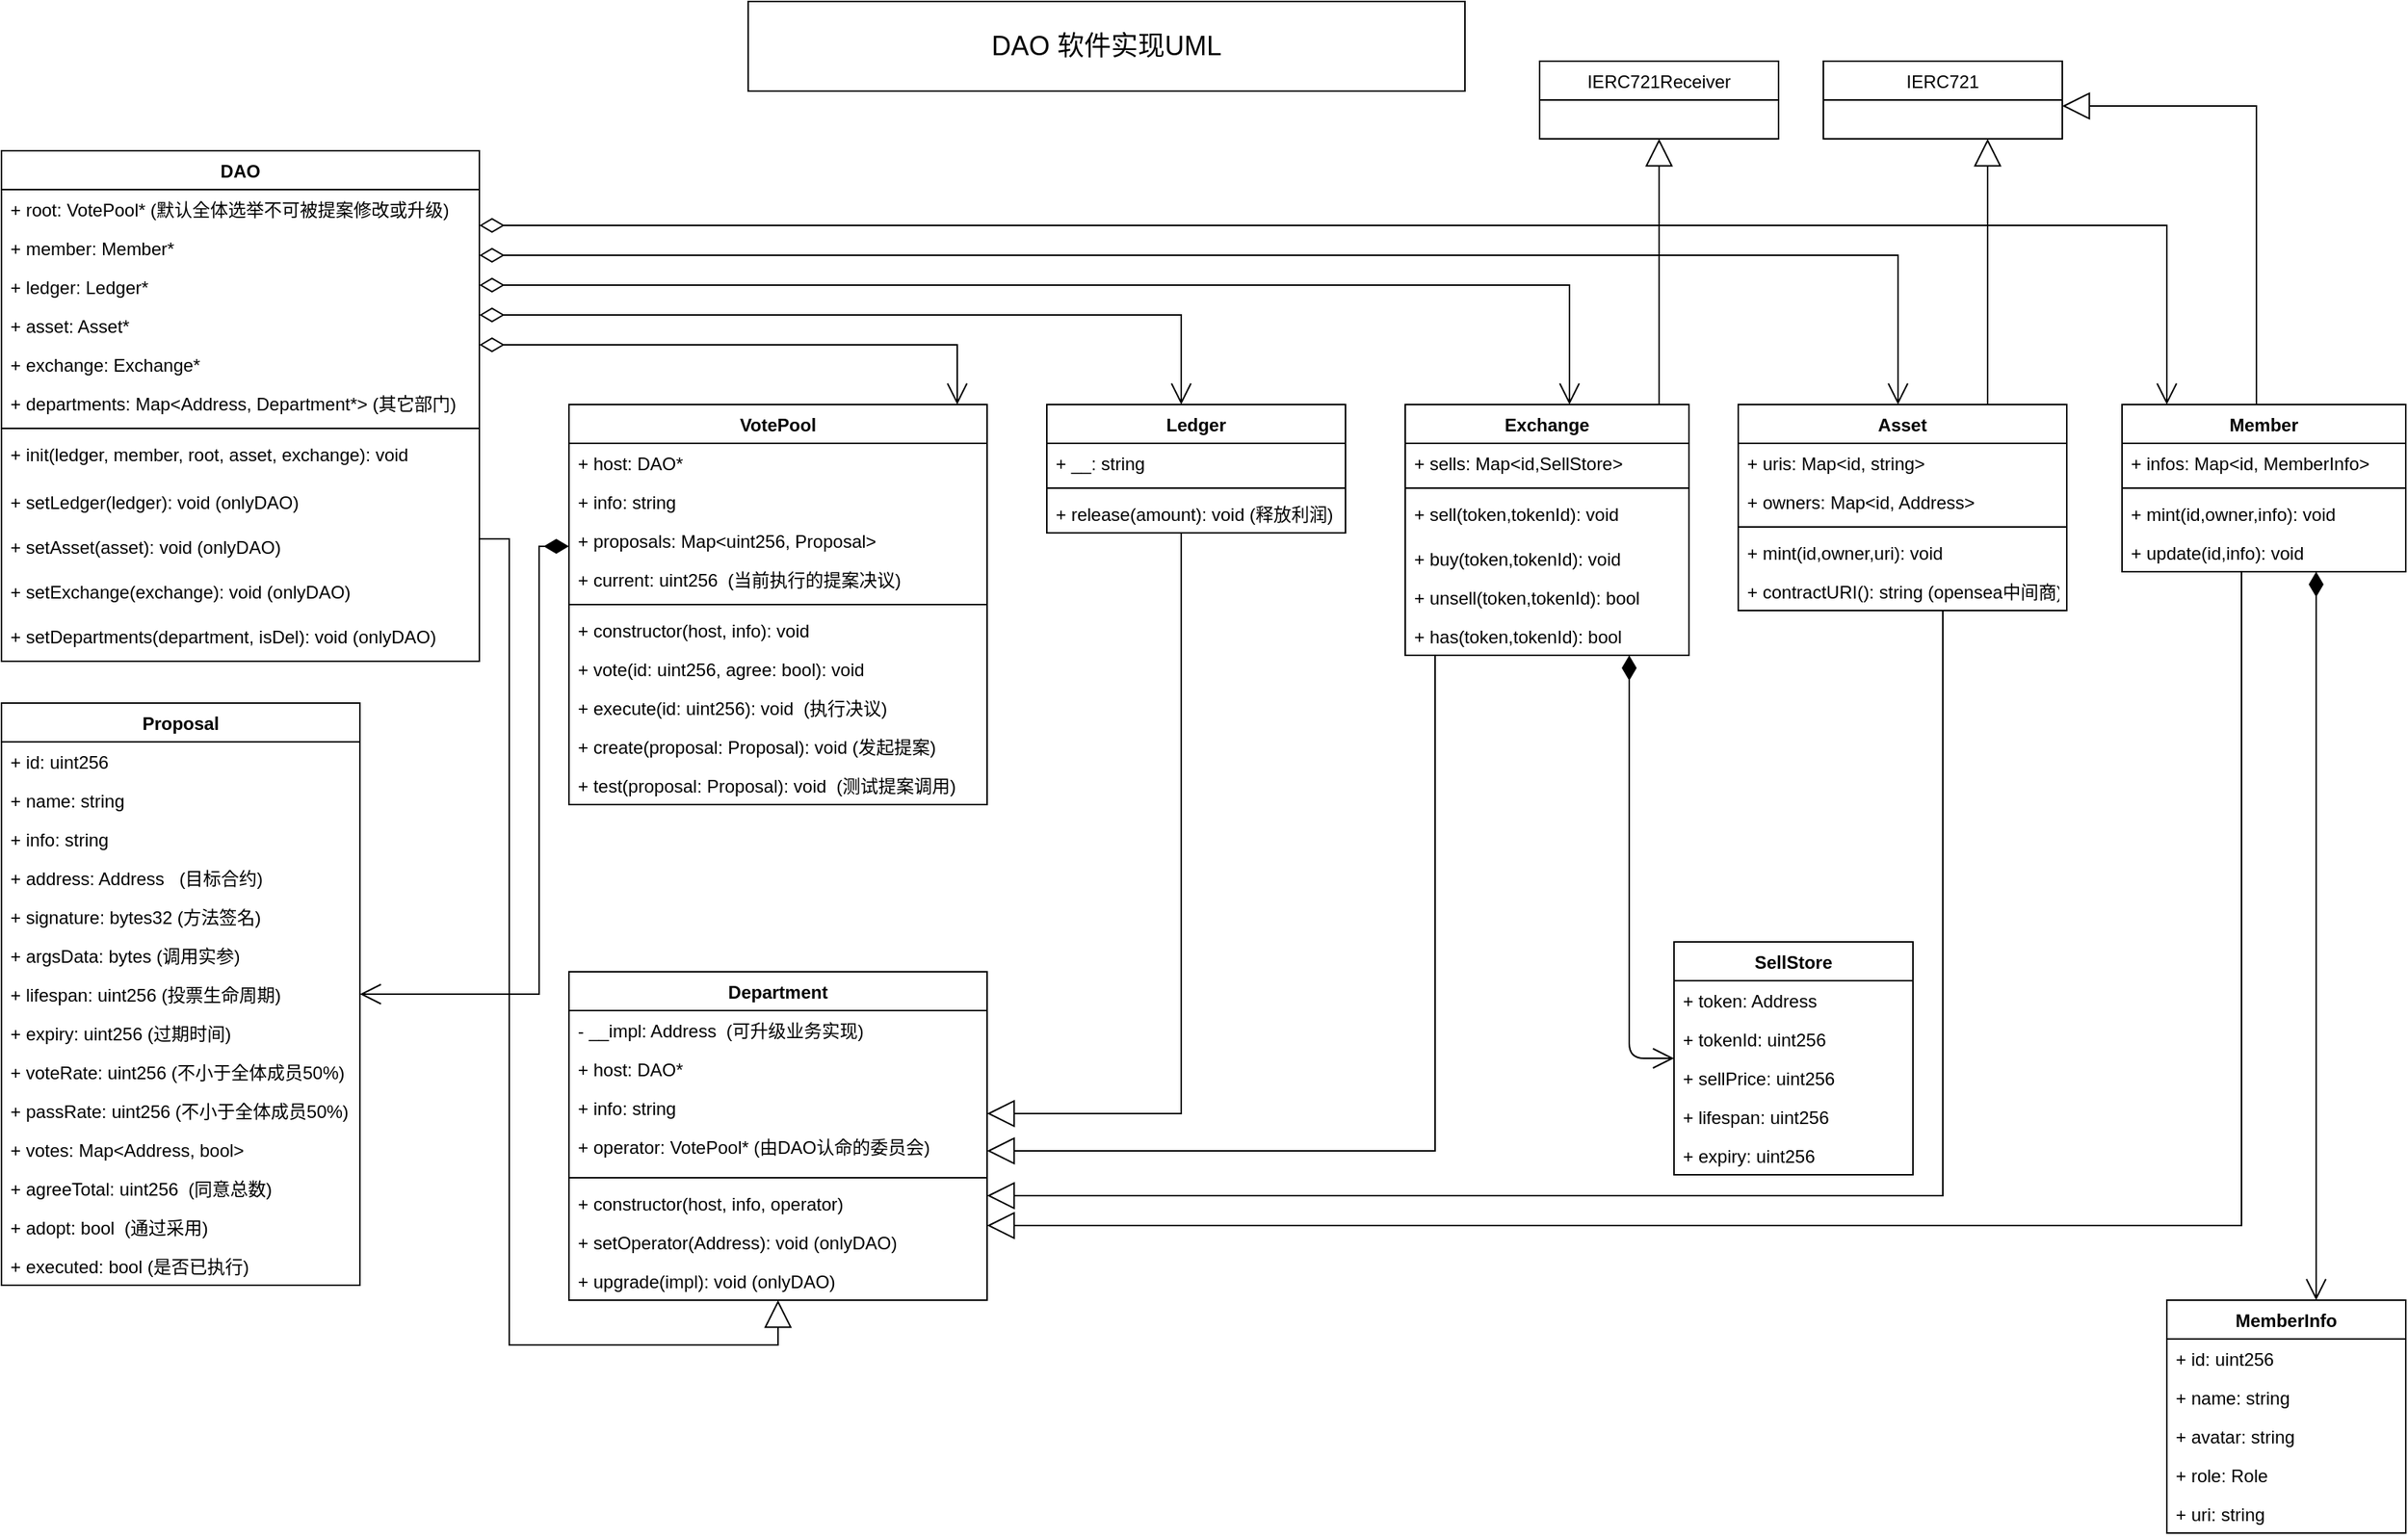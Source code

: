 <mxfile version="20.0.4" type="github" pages="2">
  <diagram id="xB_DXqh3xJorZ0jUKmql" name="Page-1">
    <mxGraphModel dx="1371" dy="801" grid="1" gridSize="10" guides="1" tooltips="1" connect="1" arrows="1" fold="1" page="1" pageScale="1" pageWidth="827" pageHeight="1169" math="0" shadow="0">
      <root>
        <mxCell id="0" />
        <mxCell id="1" parent="0" />
        <mxCell id="i6pQpKpUv2CvztfTBtSo-24" value="DAO" style="swimlane;fontStyle=1;align=center;verticalAlign=top;childLayout=stackLayout;horizontal=1;startSize=26;horizontalStack=0;resizeParent=1;resizeParentMax=0;resizeLast=0;collapsible=1;marginBottom=0;" vertex="1" parent="1">
          <mxGeometry x="10" y="120" width="320" height="342" as="geometry" />
        </mxCell>
        <mxCell id="i6pQpKpUv2CvztfTBtSo-95" value="+ root: VotePool* (默认全体选举不可被提案修改或升级)" style="text;strokeColor=none;fillColor=none;align=left;verticalAlign=top;spacingLeft=4;spacingRight=4;overflow=hidden;rotatable=0;points=[[0,0.5],[1,0.5]];portConstraint=eastwest;" vertex="1" parent="i6pQpKpUv2CvztfTBtSo-24">
          <mxGeometry y="26" width="320" height="26" as="geometry" />
        </mxCell>
        <mxCell id="i6pQpKpUv2CvztfTBtSo-94" value="+ member: Member*" style="text;strokeColor=none;fillColor=none;align=left;verticalAlign=top;spacingLeft=4;spacingRight=4;overflow=hidden;rotatable=0;points=[[0,0.5],[1,0.5]];portConstraint=eastwest;" vertex="1" parent="i6pQpKpUv2CvztfTBtSo-24">
          <mxGeometry y="52" width="320" height="26" as="geometry" />
        </mxCell>
        <mxCell id="i6pQpKpUv2CvztfTBtSo-73" value="+ ledger: Ledger*" style="text;strokeColor=none;fillColor=none;align=left;verticalAlign=top;spacingLeft=4;spacingRight=4;overflow=hidden;rotatable=0;points=[[0,0.5],[1,0.5]];portConstraint=eastwest;" vertex="1" parent="i6pQpKpUv2CvztfTBtSo-24">
          <mxGeometry y="78" width="320" height="26" as="geometry" />
        </mxCell>
        <mxCell id="i6pQpKpUv2CvztfTBtSo-42" value="+ asset: Asset*" style="text;strokeColor=none;fillColor=none;align=left;verticalAlign=top;spacingLeft=4;spacingRight=4;overflow=hidden;rotatable=0;points=[[0,0.5],[1,0.5]];portConstraint=eastwest;" vertex="1" parent="i6pQpKpUv2CvztfTBtSo-24">
          <mxGeometry y="104" width="320" height="26" as="geometry" />
        </mxCell>
        <mxCell id="i6pQpKpUv2CvztfTBtSo-93" value="+ exchange: Exchange*" style="text;strokeColor=none;fillColor=none;align=left;verticalAlign=top;spacingLeft=4;spacingRight=4;overflow=hidden;rotatable=0;points=[[0,0.5],[1,0.5]];portConstraint=eastwest;" vertex="1" parent="i6pQpKpUv2CvztfTBtSo-24">
          <mxGeometry y="130" width="320" height="26" as="geometry" />
        </mxCell>
        <mxCell id="9ka4PagioicQQLuH6mFu-43" value="+ departments: Map&lt;Address, Department*&gt; (其它部门)" style="text;strokeColor=none;fillColor=none;align=left;verticalAlign=top;spacingLeft=4;spacingRight=4;overflow=hidden;rotatable=0;points=[[0,0.5],[1,0.5]];portConstraint=eastwest;" vertex="1" parent="i6pQpKpUv2CvztfTBtSo-24">
          <mxGeometry y="156" width="320" height="26" as="geometry" />
        </mxCell>
        <mxCell id="i6pQpKpUv2CvztfTBtSo-26" value="" style="line;strokeWidth=1;fillColor=none;align=left;verticalAlign=middle;spacingTop=-1;spacingLeft=3;spacingRight=3;rotatable=0;labelPosition=right;points=[];portConstraint=eastwest;" vertex="1" parent="i6pQpKpUv2CvztfTBtSo-24">
          <mxGeometry y="182" width="320" height="8" as="geometry" />
        </mxCell>
        <mxCell id="i6pQpKpUv2CvztfTBtSo-104" value="+ init(ledger, member, root, asset, exchange): void" style="text;strokeColor=none;fillColor=none;align=left;verticalAlign=top;spacingLeft=4;spacingRight=4;overflow=hidden;rotatable=0;points=[[0,0.5],[1,0.5]];portConstraint=eastwest;" vertex="1" parent="i6pQpKpUv2CvztfTBtSo-24">
          <mxGeometry y="190" width="320" height="32" as="geometry" />
        </mxCell>
        <mxCell id="i6pQpKpUv2CvztfTBtSo-105" value="+ setLedger(ledger): void (onlyDAO)" style="text;strokeColor=none;fillColor=none;align=left;verticalAlign=top;spacingLeft=4;spacingRight=4;overflow=hidden;rotatable=0;points=[[0,0.5],[1,0.5]];portConstraint=eastwest;" vertex="1" parent="i6pQpKpUv2CvztfTBtSo-24">
          <mxGeometry y="222" width="320" height="30" as="geometry" />
        </mxCell>
        <mxCell id="i6pQpKpUv2CvztfTBtSo-109" value="+ setAsset(asset): void (onlyDAO)" style="text;strokeColor=none;fillColor=none;align=left;verticalAlign=top;spacingLeft=4;spacingRight=4;overflow=hidden;rotatable=0;points=[[0,0.5],[1,0.5]];portConstraint=eastwest;" vertex="1" parent="i6pQpKpUv2CvztfTBtSo-24">
          <mxGeometry y="252" width="320" height="30" as="geometry" />
        </mxCell>
        <mxCell id="i6pQpKpUv2CvztfTBtSo-110" value="+ setExchange(exchange): void (onlyDAO)" style="text;strokeColor=none;fillColor=none;align=left;verticalAlign=top;spacingLeft=4;spacingRight=4;overflow=hidden;rotatable=0;points=[[0,0.5],[1,0.5]];portConstraint=eastwest;" vertex="1" parent="i6pQpKpUv2CvztfTBtSo-24">
          <mxGeometry y="282" width="320" height="30" as="geometry" />
        </mxCell>
        <mxCell id="9ka4PagioicQQLuH6mFu-44" value="+ setDepartments(department, isDel): void (onlyDAO)" style="text;strokeColor=none;fillColor=none;align=left;verticalAlign=top;spacingLeft=4;spacingRight=4;overflow=hidden;rotatable=0;points=[[0,0.5],[1,0.5]];portConstraint=eastwest;" vertex="1" parent="i6pQpKpUv2CvztfTBtSo-24">
          <mxGeometry y="312" width="320" height="30" as="geometry" />
        </mxCell>
        <mxCell id="i6pQpKpUv2CvztfTBtSo-43" value="IERC721" style="swimlane;fontStyle=0;childLayout=stackLayout;horizontal=1;startSize=26;fillColor=none;horizontalStack=0;resizeParent=1;resizeParentMax=0;resizeLast=0;collapsible=1;marginBottom=0;" vertex="1" parent="1">
          <mxGeometry x="1230" y="60" width="160" height="52" as="geometry" />
        </mxCell>
        <mxCell id="i6pQpKpUv2CvztfTBtSo-47" value="Asset" style="swimlane;fontStyle=1;align=center;verticalAlign=top;childLayout=stackLayout;horizontal=1;startSize=26;horizontalStack=0;resizeParent=1;resizeParentMax=0;resizeLast=0;collapsible=1;marginBottom=0;" vertex="1" parent="1">
          <mxGeometry x="1173" y="290" width="220" height="138" as="geometry" />
        </mxCell>
        <mxCell id="i6pQpKpUv2CvztfTBtSo-108" value="+ uris: Map&lt;id, string&gt;" style="text;strokeColor=none;fillColor=none;align=left;verticalAlign=top;spacingLeft=4;spacingRight=4;overflow=hidden;rotatable=0;points=[[0,0.5],[1,0.5]];portConstraint=eastwest;" vertex="1" parent="i6pQpKpUv2CvztfTBtSo-47">
          <mxGeometry y="26" width="220" height="26" as="geometry" />
        </mxCell>
        <mxCell id="Dbm6ZNvUqjsA6w19RLxG-2" value="+ owners: Map&lt;id, Address&gt;" style="text;strokeColor=none;fillColor=none;align=left;verticalAlign=top;spacingLeft=4;spacingRight=4;overflow=hidden;rotatable=0;points=[[0,0.5],[1,0.5]];portConstraint=eastwest;" vertex="1" parent="i6pQpKpUv2CvztfTBtSo-47">
          <mxGeometry y="52" width="220" height="26" as="geometry" />
        </mxCell>
        <mxCell id="i6pQpKpUv2CvztfTBtSo-49" value="" style="line;strokeWidth=1;fillColor=none;align=left;verticalAlign=middle;spacingTop=-1;spacingLeft=3;spacingRight=3;rotatable=0;labelPosition=right;points=[];portConstraint=eastwest;" vertex="1" parent="i6pQpKpUv2CvztfTBtSo-47">
          <mxGeometry y="78" width="220" height="8" as="geometry" />
        </mxCell>
        <mxCell id="i6pQpKpUv2CvztfTBtSo-50" value="+ mint(id,owner,uri): void" style="text;strokeColor=none;fillColor=none;align=left;verticalAlign=top;spacingLeft=4;spacingRight=4;overflow=hidden;rotatable=0;points=[[0,0.5],[1,0.5]];portConstraint=eastwest;" vertex="1" parent="i6pQpKpUv2CvztfTBtSo-47">
          <mxGeometry y="86" width="220" height="26" as="geometry" />
        </mxCell>
        <mxCell id="Dbm6ZNvUqjsA6w19RLxG-1" value="+ contractURI(): string (opensea中间商)" style="text;strokeColor=none;fillColor=none;align=left;verticalAlign=top;spacingLeft=4;spacingRight=4;overflow=hidden;rotatable=0;points=[[0,0.5],[1,0.5]];portConstraint=eastwest;" vertex="1" parent="i6pQpKpUv2CvztfTBtSo-47">
          <mxGeometry y="112" width="220" height="26" as="geometry" />
        </mxCell>
        <mxCell id="i6pQpKpUv2CvztfTBtSo-65" value="" style="endArrow=block;endSize=16;endFill=0;html=1;rounded=0;edgeStyle=orthogonalEdgeStyle;elbow=vertical;" edge="1" parent="1" source="i6pQpKpUv2CvztfTBtSo-47" target="i6pQpKpUv2CvztfTBtSo-43">
          <mxGeometry width="160" relative="1" as="geometry">
            <mxPoint x="1010" y="290" as="sourcePoint" />
            <mxPoint x="1010" y="200" as="targetPoint" />
            <Array as="points">
              <mxPoint x="1340" y="200" />
              <mxPoint x="1340" y="200" />
            </Array>
          </mxGeometry>
        </mxCell>
        <mxCell id="i6pQpKpUv2CvztfTBtSo-66" value="Member" style="swimlane;fontStyle=1;align=center;verticalAlign=top;childLayout=stackLayout;horizontal=1;startSize=26;horizontalStack=0;resizeParent=1;resizeParentMax=0;resizeLast=0;collapsible=1;marginBottom=0;" vertex="1" parent="1">
          <mxGeometry x="1430" y="290" width="190" height="112" as="geometry" />
        </mxCell>
        <mxCell id="i6pQpKpUv2CvztfTBtSo-70" value="" style="endArrow=block;endSize=16;endFill=0;html=1;rounded=0;edgeStyle=orthogonalEdgeStyle;" edge="1" parent="i6pQpKpUv2CvztfTBtSo-66" target="i6pQpKpUv2CvztfTBtSo-43">
          <mxGeometry width="160" relative="1" as="geometry">
            <mxPoint x="100" as="sourcePoint" />
            <mxPoint x="160" y="-200" as="targetPoint" />
            <Array as="points">
              <mxPoint x="90" />
              <mxPoint x="90" y="-200" />
            </Array>
          </mxGeometry>
        </mxCell>
        <mxCell id="i6pQpKpUv2CvztfTBtSo-67" value="+ infos: Map&lt;id, MemberInfo&gt;" style="text;strokeColor=none;fillColor=none;align=left;verticalAlign=top;spacingLeft=4;spacingRight=4;overflow=hidden;rotatable=0;points=[[0,0.5],[1,0.5]];portConstraint=eastwest;" vertex="1" parent="i6pQpKpUv2CvztfTBtSo-66">
          <mxGeometry y="26" width="190" height="26" as="geometry" />
        </mxCell>
        <mxCell id="i6pQpKpUv2CvztfTBtSo-68" value="" style="line;strokeWidth=1;fillColor=none;align=left;verticalAlign=middle;spacingTop=-1;spacingLeft=3;spacingRight=3;rotatable=0;labelPosition=right;points=[];portConstraint=eastwest;" vertex="1" parent="i6pQpKpUv2CvztfTBtSo-66">
          <mxGeometry y="52" width="190" height="8" as="geometry" />
        </mxCell>
        <mxCell id="L-kkMwtotyOejgk_IRhS-22" value="+ mint(id,owner,info): void" style="text;strokeColor=none;fillColor=none;align=left;verticalAlign=top;spacingLeft=4;spacingRight=4;overflow=hidden;rotatable=0;points=[[0,0.5],[1,0.5]];portConstraint=eastwest;" vertex="1" parent="i6pQpKpUv2CvztfTBtSo-66">
          <mxGeometry y="60" width="190" height="26" as="geometry" />
        </mxCell>
        <mxCell id="L-kkMwtotyOejgk_IRhS-37" value="+ update(id,info): void" style="text;strokeColor=none;fillColor=none;align=left;verticalAlign=top;spacingLeft=4;spacingRight=4;overflow=hidden;rotatable=0;points=[[0,0.5],[1,0.5]];portConstraint=eastwest;" vertex="1" parent="i6pQpKpUv2CvztfTBtSo-66">
          <mxGeometry y="86" width="190" height="26" as="geometry" />
        </mxCell>
        <mxCell id="i6pQpKpUv2CvztfTBtSo-72" value="" style="endArrow=open;html=1;endSize=12;startArrow=diamondThin;startSize=14;startFill=0;edgeStyle=elbowEdgeStyle;align=left;verticalAlign=bottom;rounded=0;" edge="1" parent="1" source="i6pQpKpUv2CvztfTBtSo-24" target="i6pQpKpUv2CvztfTBtSo-47">
          <mxGeometry x="-1" y="3" relative="1" as="geometry">
            <mxPoint x="320" y="250" as="sourcePoint" />
            <mxPoint x="480" y="250" as="targetPoint" />
            <Array as="points">
              <mxPoint x="1280" y="190" />
              <mxPoint x="1180" y="190" />
              <mxPoint x="1180" y="215" />
              <mxPoint x="810" y="450" />
              <mxPoint x="650" y="200" />
              <mxPoint x="630" y="360" />
              <mxPoint x="510" y="230" />
              <mxPoint x="640" y="390" />
              <mxPoint x="610" y="440" />
            </Array>
          </mxGeometry>
        </mxCell>
        <mxCell id="i6pQpKpUv2CvztfTBtSo-74" value="" style="endArrow=open;html=1;endSize=12;startArrow=diamondThin;startSize=14;startFill=0;edgeStyle=orthogonalEdgeStyle;align=left;verticalAlign=bottom;rounded=0;fontColor=default;labelBackgroundColor=default;" edge="1" parent="1" source="i6pQpKpUv2CvztfTBtSo-24" target="i6pQpKpUv2CvztfTBtSo-66">
          <mxGeometry x="-1" y="3" relative="1" as="geometry">
            <mxPoint x="270" y="320" as="sourcePoint" />
            <mxPoint x="430" y="320" as="targetPoint" />
            <Array as="points">
              <mxPoint x="1460" y="170" />
            </Array>
          </mxGeometry>
        </mxCell>
        <mxCell id="i6pQpKpUv2CvztfTBtSo-75" value="Ledger" style="swimlane;fontStyle=1;align=center;verticalAlign=top;childLayout=stackLayout;horizontal=1;startSize=26;horizontalStack=0;resizeParent=1;resizeParentMax=0;resizeLast=0;collapsible=1;marginBottom=0;" vertex="1" parent="1">
          <mxGeometry x="710" y="290" width="200" height="86" as="geometry" />
        </mxCell>
        <mxCell id="i6pQpKpUv2CvztfTBtSo-76" value="+ __: string" style="text;strokeColor=none;fillColor=none;align=left;verticalAlign=top;spacingLeft=4;spacingRight=4;overflow=hidden;rotatable=0;points=[[0,0.5],[1,0.5]];portConstraint=eastwest;" vertex="1" parent="i6pQpKpUv2CvztfTBtSo-75">
          <mxGeometry y="26" width="200" height="26" as="geometry" />
        </mxCell>
        <mxCell id="i6pQpKpUv2CvztfTBtSo-77" value="" style="line;strokeWidth=1;fillColor=none;align=left;verticalAlign=middle;spacingTop=-1;spacingLeft=3;spacingRight=3;rotatable=0;labelPosition=right;points=[];portConstraint=eastwest;" vertex="1" parent="i6pQpKpUv2CvztfTBtSo-75">
          <mxGeometry y="52" width="200" height="8" as="geometry" />
        </mxCell>
        <mxCell id="i6pQpKpUv2CvztfTBtSo-78" value="+ release(amount): void (释放利润)" style="text;strokeColor=none;fillColor=none;align=left;verticalAlign=top;spacingLeft=4;spacingRight=4;overflow=hidden;rotatable=0;points=[[0,0.5],[1,0.5]];portConstraint=eastwest;" vertex="1" parent="i6pQpKpUv2CvztfTBtSo-75">
          <mxGeometry y="60" width="200" height="26" as="geometry" />
        </mxCell>
        <mxCell id="i6pQpKpUv2CvztfTBtSo-79" value="" style="endArrow=open;html=1;endSize=12;startArrow=diamondThin;startSize=14;startFill=0;edgeStyle=elbowEdgeStyle;align=left;verticalAlign=bottom;rounded=0;" edge="1" parent="1" source="i6pQpKpUv2CvztfTBtSo-24" target="i6pQpKpUv2CvztfTBtSo-75">
          <mxGeometry x="-1" y="3" relative="1" as="geometry">
            <mxPoint x="50" y="340" as="sourcePoint" />
            <mxPoint x="210" y="340" as="targetPoint" />
            <Array as="points">
              <mxPoint x="800" y="230" />
              <mxPoint x="620" y="280" />
            </Array>
          </mxGeometry>
        </mxCell>
        <mxCell id="i6pQpKpUv2CvztfTBtSo-88" value="VotePool" style="swimlane;fontStyle=1;align=center;verticalAlign=top;childLayout=stackLayout;horizontal=1;startSize=26;horizontalStack=0;resizeParent=1;resizeParentMax=0;resizeLast=0;collapsible=1;marginBottom=0;" vertex="1" parent="1">
          <mxGeometry x="390" y="290" width="280" height="268" as="geometry" />
        </mxCell>
        <mxCell id="9ka4PagioicQQLuH6mFu-19" value="+ host: DAO*" style="text;strokeColor=none;fillColor=none;align=left;verticalAlign=top;spacingLeft=4;spacingRight=4;overflow=hidden;rotatable=0;points=[[0,0.5],[1,0.5]];portConstraint=eastwest;" vertex="1" parent="i6pQpKpUv2CvztfTBtSo-88">
          <mxGeometry y="26" width="280" height="26" as="geometry" />
        </mxCell>
        <mxCell id="L-kkMwtotyOejgk_IRhS-5" value="+ info: string" style="text;strokeColor=none;fillColor=none;align=left;verticalAlign=top;spacingLeft=4;spacingRight=4;overflow=hidden;rotatable=0;points=[[0,0.5],[1,0.5]];portConstraint=eastwest;" vertex="1" parent="i6pQpKpUv2CvztfTBtSo-88">
          <mxGeometry y="52" width="280" height="26" as="geometry" />
        </mxCell>
        <mxCell id="L-kkMwtotyOejgk_IRhS-3" value="+ proposals: Map&lt;uint256, Proposal&gt;" style="text;strokeColor=none;fillColor=none;align=left;verticalAlign=top;spacingLeft=4;spacingRight=4;overflow=hidden;rotatable=0;points=[[0,0.5],[1,0.5]];portConstraint=eastwest;" vertex="1" parent="i6pQpKpUv2CvztfTBtSo-88">
          <mxGeometry y="78" width="280" height="26" as="geometry" />
        </mxCell>
        <mxCell id="9ka4PagioicQQLuH6mFu-65" value="+ current: uint256  (当前执行的提案决议)" style="text;strokeColor=none;fillColor=none;align=left;verticalAlign=top;spacingLeft=4;spacingRight=4;overflow=hidden;rotatable=0;points=[[0,0.5],[1,0.5]];portConstraint=eastwest;" vertex="1" parent="i6pQpKpUv2CvztfTBtSo-88">
          <mxGeometry y="104" width="280" height="26" as="geometry" />
        </mxCell>
        <mxCell id="i6pQpKpUv2CvztfTBtSo-90" value="" style="line;strokeWidth=1;fillColor=none;align=left;verticalAlign=middle;spacingTop=-1;spacingLeft=3;spacingRight=3;rotatable=0;labelPosition=right;points=[];portConstraint=eastwest;" vertex="1" parent="i6pQpKpUv2CvztfTBtSo-88">
          <mxGeometry y="130" width="280" height="8" as="geometry" />
        </mxCell>
        <mxCell id="i6pQpKpUv2CvztfTBtSo-91" value="+ constructor(host, info): void" style="text;strokeColor=none;fillColor=none;align=left;verticalAlign=top;spacingLeft=4;spacingRight=4;overflow=hidden;rotatable=0;points=[[0,0.5],[1,0.5]];portConstraint=eastwest;" vertex="1" parent="i6pQpKpUv2CvztfTBtSo-88">
          <mxGeometry y="138" width="280" height="26" as="geometry" />
        </mxCell>
        <mxCell id="L-kkMwtotyOejgk_IRhS-6" value="+ vote(id: uint256, agree: bool): void" style="text;strokeColor=none;fillColor=none;align=left;verticalAlign=top;spacingLeft=4;spacingRight=4;overflow=hidden;rotatable=0;points=[[0,0.5],[1,0.5]];portConstraint=eastwest;" vertex="1" parent="i6pQpKpUv2CvztfTBtSo-88">
          <mxGeometry y="164" width="280" height="26" as="geometry" />
        </mxCell>
        <mxCell id="9ka4PagioicQQLuH6mFu-1" value="+ execute(id: uint256): void  (执行决议)" style="text;strokeColor=none;fillColor=none;align=left;verticalAlign=top;spacingLeft=4;spacingRight=4;overflow=hidden;rotatable=0;points=[[0,0.5],[1,0.5]];portConstraint=eastwest;" vertex="1" parent="i6pQpKpUv2CvztfTBtSo-88">
          <mxGeometry y="190" width="280" height="26" as="geometry" />
        </mxCell>
        <mxCell id="9ka4PagioicQQLuH6mFu-2" value="+ create(proposal: Proposal): void (发起提案)" style="text;strokeColor=none;fillColor=none;align=left;verticalAlign=top;spacingLeft=4;spacingRight=4;overflow=hidden;rotatable=0;points=[[0,0.5],[1,0.5]];portConstraint=eastwest;" vertex="1" parent="i6pQpKpUv2CvztfTBtSo-88">
          <mxGeometry y="216" width="280" height="26" as="geometry" />
        </mxCell>
        <mxCell id="9ka4PagioicQQLuH6mFu-4" value="+ test(proposal: Proposal): void  (测试提案调用)" style="text;strokeColor=none;fillColor=none;align=left;verticalAlign=top;spacingLeft=4;spacingRight=4;overflow=hidden;rotatable=0;points=[[0,0.5],[1,0.5]];portConstraint=eastwest;" vertex="1" parent="i6pQpKpUv2CvztfTBtSo-88">
          <mxGeometry y="242" width="280" height="26" as="geometry" />
        </mxCell>
        <mxCell id="i6pQpKpUv2CvztfTBtSo-92" value="" style="endArrow=open;html=1;endSize=12;startArrow=diamondThin;startSize=14;startFill=0;edgeStyle=orthogonalEdgeStyle;align=left;verticalAlign=bottom;rounded=0;" edge="1" parent="1" source="i6pQpKpUv2CvztfTBtSo-24" target="i6pQpKpUv2CvztfTBtSo-88">
          <mxGeometry x="-1" y="3" relative="1" as="geometry">
            <mxPoint x="440" y="330" as="sourcePoint" />
            <mxPoint x="600" y="330" as="targetPoint" />
            <Array as="points">
              <mxPoint x="650" y="250" />
            </Array>
          </mxGeometry>
        </mxCell>
        <mxCell id="i6pQpKpUv2CvztfTBtSo-96" value="" style="endArrow=open;html=1;endSize=12;startArrow=diamondThin;startSize=14;startFill=0;edgeStyle=orthogonalEdgeStyle;align=left;verticalAlign=bottom;rounded=0;" edge="1" parent="1" source="i6pQpKpUv2CvztfTBtSo-24" target="i6pQpKpUv2CvztfTBtSo-80">
          <mxGeometry x="-1" y="3" relative="1" as="geometry">
            <mxPoint x="300" y="350" as="sourcePoint" />
            <mxPoint x="460" y="340" as="targetPoint" />
            <Array as="points">
              <mxPoint x="1060" y="210" />
            </Array>
          </mxGeometry>
        </mxCell>
        <mxCell id="i6pQpKpUv2CvztfTBtSo-80" value="Exchange" style="swimlane;fontStyle=1;align=center;verticalAlign=top;childLayout=stackLayout;horizontal=1;startSize=26;horizontalStack=0;resizeParent=1;resizeParentMax=0;resizeLast=0;collapsible=1;marginBottom=0;" vertex="1" parent="1">
          <mxGeometry x="950" y="290" width="190" height="168" as="geometry" />
        </mxCell>
        <mxCell id="i6pQpKpUv2CvztfTBtSo-100" value="+ sells: Map&lt;id,SellStore&gt;" style="text;strokeColor=none;fillColor=none;align=left;verticalAlign=top;spacingLeft=4;spacingRight=4;overflow=hidden;rotatable=0;points=[[0,0.5],[1,0.5]];portConstraint=eastwest;" vertex="1" parent="i6pQpKpUv2CvztfTBtSo-80">
          <mxGeometry y="26" width="190" height="26" as="geometry" />
        </mxCell>
        <mxCell id="i6pQpKpUv2CvztfTBtSo-82" value="" style="line;strokeWidth=1;fillColor=none;align=left;verticalAlign=middle;spacingTop=-1;spacingLeft=3;spacingRight=3;rotatable=0;labelPosition=right;points=[];portConstraint=eastwest;" vertex="1" parent="i6pQpKpUv2CvztfTBtSo-80">
          <mxGeometry y="52" width="190" height="8" as="geometry" />
        </mxCell>
        <mxCell id="i6pQpKpUv2CvztfTBtSo-83" value="+ sell(token,tokenId): void" style="text;strokeColor=none;fillColor=none;align=left;verticalAlign=top;spacingLeft=4;spacingRight=4;overflow=hidden;rotatable=0;points=[[0,0.5],[1,0.5]];portConstraint=eastwest;" vertex="1" parent="i6pQpKpUv2CvztfTBtSo-80">
          <mxGeometry y="60" width="190" height="30" as="geometry" />
        </mxCell>
        <mxCell id="Dbm6ZNvUqjsA6w19RLxG-18" value="+ buy(token,tokenId): void" style="text;strokeColor=none;fillColor=none;align=left;verticalAlign=top;spacingLeft=4;spacingRight=4;overflow=hidden;rotatable=0;points=[[0,0.5],[1,0.5]];portConstraint=eastwest;" vertex="1" parent="i6pQpKpUv2CvztfTBtSo-80">
          <mxGeometry y="90" width="190" height="26" as="geometry" />
        </mxCell>
        <mxCell id="Dbm6ZNvUqjsA6w19RLxG-20" value="+ unsell(token,tokenId): bool" style="text;strokeColor=none;fillColor=none;align=left;verticalAlign=top;spacingLeft=4;spacingRight=4;overflow=hidden;rotatable=0;points=[[0,0.5],[1,0.5]];portConstraint=eastwest;" vertex="1" parent="i6pQpKpUv2CvztfTBtSo-80">
          <mxGeometry y="116" width="190" height="26" as="geometry" />
        </mxCell>
        <mxCell id="Dbm6ZNvUqjsA6w19RLxG-19" value="+ has(token,tokenId): bool" style="text;strokeColor=none;fillColor=none;align=left;verticalAlign=top;spacingLeft=4;spacingRight=4;overflow=hidden;rotatable=0;points=[[0,0.5],[1,0.5]];portConstraint=eastwest;" vertex="1" parent="i6pQpKpUv2CvztfTBtSo-80">
          <mxGeometry y="142" width="190" height="26" as="geometry" />
        </mxCell>
        <mxCell id="9ka4PagioicQQLuH6mFu-7" value="Proposal" style="swimlane;fontStyle=1;align=center;verticalAlign=top;childLayout=stackLayout;horizontal=1;startSize=26;horizontalStack=0;resizeParent=1;resizeParentMax=0;resizeLast=0;collapsible=1;marginBottom=0;" vertex="1" parent="1">
          <mxGeometry x="10" y="490" width="240" height="390" as="geometry" />
        </mxCell>
        <mxCell id="9ka4PagioicQQLuH6mFu-21" value="+ id: uint256" style="text;strokeColor=none;fillColor=none;align=left;verticalAlign=top;spacingLeft=4;spacingRight=4;overflow=hidden;rotatable=0;points=[[0,0.5],[1,0.5]];portConstraint=eastwest;" vertex="1" parent="9ka4PagioicQQLuH6mFu-7">
          <mxGeometry y="26" width="240" height="26" as="geometry" />
        </mxCell>
        <mxCell id="9ka4PagioicQQLuH6mFu-8" value="+ name: string" style="text;strokeColor=none;fillColor=none;align=left;verticalAlign=top;spacingLeft=4;spacingRight=4;overflow=hidden;rotatable=0;points=[[0,0.5],[1,0.5]];portConstraint=eastwest;" vertex="1" parent="9ka4PagioicQQLuH6mFu-7">
          <mxGeometry y="52" width="240" height="26" as="geometry" />
        </mxCell>
        <mxCell id="9ka4PagioicQQLuH6mFu-11" value="+ info: string" style="text;strokeColor=none;fillColor=none;align=left;verticalAlign=top;spacingLeft=4;spacingRight=4;overflow=hidden;rotatable=0;points=[[0,0.5],[1,0.5]];portConstraint=eastwest;" vertex="1" parent="9ka4PagioicQQLuH6mFu-7">
          <mxGeometry y="78" width="240" height="26" as="geometry" />
        </mxCell>
        <mxCell id="9ka4PagioicQQLuH6mFu-12" value="+ address: Address   (目标合约)" style="text;strokeColor=none;fillColor=none;align=left;verticalAlign=top;spacingLeft=4;spacingRight=4;overflow=hidden;rotatable=0;points=[[0,0.5],[1,0.5]];portConstraint=eastwest;" vertex="1" parent="9ka4PagioicQQLuH6mFu-7">
          <mxGeometry y="104" width="240" height="26" as="geometry" />
        </mxCell>
        <mxCell id="9ka4PagioicQQLuH6mFu-13" value="+ signature: bytes32 (方法签名)" style="text;strokeColor=none;fillColor=none;align=left;verticalAlign=top;spacingLeft=4;spacingRight=4;overflow=hidden;rotatable=0;points=[[0,0.5],[1,0.5]];portConstraint=eastwest;" vertex="1" parent="9ka4PagioicQQLuH6mFu-7">
          <mxGeometry y="130" width="240" height="26" as="geometry" />
        </mxCell>
        <mxCell id="9ka4PagioicQQLuH6mFu-14" value="+ argsData: bytes (调用实参)" style="text;strokeColor=none;fillColor=none;align=left;verticalAlign=top;spacingLeft=4;spacingRight=4;overflow=hidden;rotatable=0;points=[[0,0.5],[1,0.5]];portConstraint=eastwest;" vertex="1" parent="9ka4PagioicQQLuH6mFu-7">
          <mxGeometry y="156" width="240" height="26" as="geometry" />
        </mxCell>
        <mxCell id="9ka4PagioicQQLuH6mFu-22" value="+ lifespan: uint256 (投票生命周期)" style="text;strokeColor=none;fillColor=none;align=left;verticalAlign=top;spacingLeft=4;spacingRight=4;overflow=hidden;rotatable=0;points=[[0,0.5],[1,0.5]];portConstraint=eastwest;" vertex="1" parent="9ka4PagioicQQLuH6mFu-7">
          <mxGeometry y="182" width="240" height="26" as="geometry" />
        </mxCell>
        <mxCell id="9ka4PagioicQQLuH6mFu-23" value="+ expiry: uint256 (过期时间)" style="text;strokeColor=none;fillColor=none;align=left;verticalAlign=top;spacingLeft=4;spacingRight=4;overflow=hidden;rotatable=0;points=[[0,0.5],[1,0.5]];portConstraint=eastwest;" vertex="1" parent="9ka4PagioicQQLuH6mFu-7">
          <mxGeometry y="208" width="240" height="26" as="geometry" />
        </mxCell>
        <mxCell id="9ka4PagioicQQLuH6mFu-61" value="+ voteRate: uint256 (不小于全体成员50%)" style="text;strokeColor=none;fillColor=none;align=left;verticalAlign=top;spacingLeft=4;spacingRight=4;overflow=hidden;rotatable=0;points=[[0,0.5],[1,0.5]];portConstraint=eastwest;" vertex="1" parent="9ka4PagioicQQLuH6mFu-7">
          <mxGeometry y="234" width="240" height="26" as="geometry" />
        </mxCell>
        <mxCell id="9ka4PagioicQQLuH6mFu-62" value="+ passRate: uint256 (不小于全体成员50%)" style="text;strokeColor=none;fillColor=none;align=left;verticalAlign=top;spacingLeft=4;spacingRight=4;overflow=hidden;rotatable=0;points=[[0,0.5],[1,0.5]];portConstraint=eastwest;" vertex="1" parent="9ka4PagioicQQLuH6mFu-7">
          <mxGeometry y="260" width="240" height="26" as="geometry" />
        </mxCell>
        <mxCell id="9ka4PagioicQQLuH6mFu-58" value="+ votes: Map&lt;Address, bool&gt;" style="text;strokeColor=none;fillColor=none;align=left;verticalAlign=top;spacingLeft=4;spacingRight=4;overflow=hidden;rotatable=0;points=[[0,0.5],[1,0.5]];portConstraint=eastwest;" vertex="1" parent="9ka4PagioicQQLuH6mFu-7">
          <mxGeometry y="286" width="240" height="26" as="geometry" />
        </mxCell>
        <mxCell id="9ka4PagioicQQLuH6mFu-59" value="+ agreeTotal: uint256  (同意总数)" style="text;strokeColor=none;fillColor=none;align=left;verticalAlign=top;spacingLeft=4;spacingRight=4;overflow=hidden;rotatable=0;points=[[0,0.5],[1,0.5]];portConstraint=eastwest;" vertex="1" parent="9ka4PagioicQQLuH6mFu-7">
          <mxGeometry y="312" width="240" height="26" as="geometry" />
        </mxCell>
        <mxCell id="L-kkMwtotyOejgk_IRhS-8" value="+ adopt: bool  (通过采用)" style="text;strokeColor=none;fillColor=none;align=left;verticalAlign=top;spacingLeft=4;spacingRight=4;overflow=hidden;rotatable=0;points=[[0,0.5],[1,0.5]];portConstraint=eastwest;" vertex="1" parent="9ka4PagioicQQLuH6mFu-7">
          <mxGeometry y="338" width="240" height="26" as="geometry" />
        </mxCell>
        <mxCell id="L-kkMwtotyOejgk_IRhS-2" value="+ executed: bool (是否已执行)" style="text;strokeColor=none;fillColor=none;align=left;verticalAlign=top;spacingLeft=4;spacingRight=4;overflow=hidden;rotatable=0;points=[[0,0.5],[1,0.5]];portConstraint=eastwest;" vertex="1" parent="9ka4PagioicQQLuH6mFu-7">
          <mxGeometry y="364" width="240" height="26" as="geometry" />
        </mxCell>
        <mxCell id="9ka4PagioicQQLuH6mFu-17" value="" style="endArrow=open;html=1;endSize=12;startArrow=diamondThin;startSize=14;startFill=1;edgeStyle=orthogonalEdgeStyle;align=left;verticalAlign=bottom;rounded=0;elbow=vertical;" edge="1" parent="1" source="i6pQpKpUv2CvztfTBtSo-88" target="9ka4PagioicQQLuH6mFu-7">
          <mxGeometry x="-1" y="3" relative="1" as="geometry">
            <mxPoint x="680" y="470" as="sourcePoint" />
            <mxPoint x="840" y="470" as="targetPoint" />
            <Array as="points">
              <mxPoint x="370" y="385" />
            </Array>
          </mxGeometry>
        </mxCell>
        <mxCell id="9ka4PagioicQQLuH6mFu-24" value="Department" style="swimlane;fontStyle=1;align=center;verticalAlign=top;childLayout=stackLayout;horizontal=1;startSize=26;horizontalStack=0;resizeParent=1;resizeParentMax=0;resizeLast=0;collapsible=1;marginBottom=0;" vertex="1" parent="1">
          <mxGeometry x="390" y="670" width="280" height="220" as="geometry">
            <mxRectangle x="390" y="670" width="110" height="30" as="alternateBounds" />
          </mxGeometry>
        </mxCell>
        <mxCell id="9ka4PagioicQQLuH6mFu-25" value="- __impl: Address  (可升级业务实现)" style="text;strokeColor=none;fillColor=none;align=left;verticalAlign=top;spacingLeft=4;spacingRight=4;overflow=hidden;rotatable=0;points=[[0,0.5],[1,0.5]];portConstraint=eastwest;" vertex="1" parent="9ka4PagioicQQLuH6mFu-24">
          <mxGeometry y="26" width="280" height="26" as="geometry" />
        </mxCell>
        <mxCell id="9ka4PagioicQQLuH6mFu-29" value="+ host: DAO*" style="text;strokeColor=none;fillColor=none;align=left;verticalAlign=top;spacingLeft=4;spacingRight=4;overflow=hidden;rotatable=0;points=[[0,0.5],[1,0.5]];portConstraint=eastwest;" vertex="1" parent="9ka4PagioicQQLuH6mFu-24">
          <mxGeometry y="52" width="280" height="26" as="geometry" />
        </mxCell>
        <mxCell id="9ka4PagioicQQLuH6mFu-42" value="+ info: string" style="text;strokeColor=none;fillColor=none;align=left;verticalAlign=top;spacingLeft=4;spacingRight=4;overflow=hidden;rotatable=0;points=[[0,0.5],[1,0.5]];portConstraint=eastwest;" vertex="1" parent="9ka4PagioicQQLuH6mFu-24">
          <mxGeometry y="78" width="280" height="26" as="geometry" />
        </mxCell>
        <mxCell id="L-kkMwtotyOejgk_IRhS-1" value="+ operator: VotePool* (由DAO认命的委员会)" style="text;strokeColor=none;fillColor=none;align=left;verticalAlign=top;spacingLeft=4;spacingRight=4;overflow=hidden;rotatable=0;points=[[0,0.5],[1,0.5]];portConstraint=eastwest;" vertex="1" parent="9ka4PagioicQQLuH6mFu-24">
          <mxGeometry y="104" width="280" height="30" as="geometry" />
        </mxCell>
        <mxCell id="9ka4PagioicQQLuH6mFu-26" value="" style="line;strokeWidth=1;fillColor=none;align=left;verticalAlign=middle;spacingTop=-1;spacingLeft=3;spacingRight=3;rotatable=0;labelPosition=right;points=[];portConstraint=eastwest;" vertex="1" parent="9ka4PagioicQQLuH6mFu-24">
          <mxGeometry y="134" width="280" height="8" as="geometry" />
        </mxCell>
        <mxCell id="i6pQpKpUv2CvztfTBtSo-27" value="+ constructor(host, info, operator)" style="text;strokeColor=none;fillColor=none;align=left;verticalAlign=top;spacingLeft=4;spacingRight=4;overflow=hidden;rotatable=0;points=[[0,0.5],[1,0.5]];portConstraint=eastwest;" vertex="1" parent="9ka4PagioicQQLuH6mFu-24">
          <mxGeometry y="142" width="280" height="26" as="geometry" />
        </mxCell>
        <mxCell id="L-kkMwtotyOejgk_IRhS-7" value="+ setOperator(Address): void (onlyDAO)" style="text;strokeColor=none;fillColor=none;align=left;verticalAlign=top;spacingLeft=4;spacingRight=4;overflow=hidden;rotatable=0;points=[[0,0.5],[1,0.5]];portConstraint=eastwest;" vertex="1" parent="9ka4PagioicQQLuH6mFu-24">
          <mxGeometry y="168" width="280" height="26" as="geometry" />
        </mxCell>
        <mxCell id="9ka4PagioicQQLuH6mFu-27" value="+ upgrade(impl): void (onlyDAO)" style="text;strokeColor=none;fillColor=none;align=left;verticalAlign=top;spacingLeft=4;spacingRight=4;overflow=hidden;rotatable=0;points=[[0,0.5],[1,0.5]];portConstraint=eastwest;" vertex="1" parent="9ka4PagioicQQLuH6mFu-24">
          <mxGeometry y="194" width="280" height="26" as="geometry" />
        </mxCell>
        <mxCell id="9ka4PagioicQQLuH6mFu-31" value="" style="endArrow=block;endSize=16;endFill=0;html=1;rounded=0;elbow=vertical;edgeStyle=orthogonalEdgeStyle;" edge="1" parent="1" source="i6pQpKpUv2CvztfTBtSo-75" target="9ka4PagioicQQLuH6mFu-24">
          <mxGeometry width="160" relative="1" as="geometry">
            <mxPoint x="900" y="550" as="sourcePoint" />
            <mxPoint x="1060" y="550" as="targetPoint" />
            <Array as="points">
              <mxPoint x="800" y="765" />
            </Array>
          </mxGeometry>
        </mxCell>
        <mxCell id="9ka4PagioicQQLuH6mFu-38" value="" style="endArrow=block;endSize=16;endFill=0;html=1;rounded=0;elbow=vertical;edgeStyle=orthogonalEdgeStyle;" edge="1" parent="1" source="i6pQpKpUv2CvztfTBtSo-80" target="9ka4PagioicQQLuH6mFu-24">
          <mxGeometry width="160" relative="1" as="geometry">
            <mxPoint x="1020" y="580" as="sourcePoint" />
            <mxPoint x="1180" y="580" as="targetPoint" />
            <Array as="points">
              <mxPoint x="970" y="790" />
            </Array>
          </mxGeometry>
        </mxCell>
        <mxCell id="9ka4PagioicQQLuH6mFu-39" value="" style="endArrow=block;endSize=16;endFill=0;html=1;rounded=0;elbow=vertical;edgeStyle=orthogonalEdgeStyle;" edge="1" parent="1" source="i6pQpKpUv2CvztfTBtSo-47" target="9ka4PagioicQQLuH6mFu-24">
          <mxGeometry width="160" relative="1" as="geometry">
            <mxPoint x="1240" y="530" as="sourcePoint" />
            <mxPoint x="1400" y="530" as="targetPoint" />
            <Array as="points">
              <mxPoint x="1310" y="820" />
            </Array>
          </mxGeometry>
        </mxCell>
        <mxCell id="9ka4PagioicQQLuH6mFu-40" value="" style="endArrow=block;endSize=16;endFill=0;html=1;rounded=0;elbow=vertical;edgeStyle=orthogonalEdgeStyle;" edge="1" parent="1" source="i6pQpKpUv2CvztfTBtSo-66" target="9ka4PagioicQQLuH6mFu-24">
          <mxGeometry width="160" relative="1" as="geometry">
            <mxPoint x="1500" y="510" as="sourcePoint" />
            <mxPoint x="1660" y="510" as="targetPoint" />
            <Array as="points">
              <mxPoint x="1510" y="840" />
            </Array>
          </mxGeometry>
        </mxCell>
        <mxCell id="9ka4PagioicQQLuH6mFu-41" value="" style="endArrow=block;endSize=16;endFill=0;html=1;rounded=0;elbow=vertical;edgeStyle=orthogonalEdgeStyle;" edge="1" parent="1" source="i6pQpKpUv2CvztfTBtSo-24" target="9ka4PagioicQQLuH6mFu-24">
          <mxGeometry width="160" relative="1" as="geometry">
            <mxPoint x="190" y="820" as="sourcePoint" />
            <mxPoint x="350" y="820" as="targetPoint" />
            <Array as="points">
              <mxPoint x="350" y="380" />
              <mxPoint x="350" y="920" />
              <mxPoint x="530" y="920" />
            </Array>
          </mxGeometry>
        </mxCell>
        <mxCell id="L-kkMwtotyOejgk_IRhS-10" value="&lt;font style=&quot;font-size: 18px;&quot;&gt;DAO 软件实现UML&lt;/font&gt;" style="rounded=0;whiteSpace=wrap;html=1;sketch=0;fontColor=default;" vertex="1" parent="1">
          <mxGeometry x="510" y="20" width="480" height="60" as="geometry" />
        </mxCell>
        <mxCell id="L-kkMwtotyOejgk_IRhS-27" value="MemberInfo" style="swimlane;fontStyle=1;align=center;verticalAlign=top;childLayout=stackLayout;horizontal=1;startSize=26;horizontalStack=0;resizeParent=1;resizeParentMax=0;resizeLast=0;collapsible=1;marginBottom=0;rounded=0;sketch=0;fontSize=12;fontColor=default;" vertex="1" parent="1">
          <mxGeometry x="1460" y="890" width="160" height="156" as="geometry" />
        </mxCell>
        <mxCell id="L-kkMwtotyOejgk_IRhS-28" value="+ id: uint256" style="text;strokeColor=none;fillColor=none;align=left;verticalAlign=top;spacingLeft=4;spacingRight=4;overflow=hidden;rotatable=0;points=[[0,0.5],[1,0.5]];portConstraint=eastwest;rounded=0;sketch=0;fontSize=12;fontColor=default;" vertex="1" parent="L-kkMwtotyOejgk_IRhS-27">
          <mxGeometry y="26" width="160" height="26" as="geometry" />
        </mxCell>
        <mxCell id="L-kkMwtotyOejgk_IRhS-36" value="+ name: string" style="text;strokeColor=none;fillColor=none;align=left;verticalAlign=top;spacingLeft=4;spacingRight=4;overflow=hidden;rotatable=0;points=[[0,0.5],[1,0.5]];portConstraint=eastwest;rounded=0;sketch=0;fontSize=12;fontColor=default;" vertex="1" parent="L-kkMwtotyOejgk_IRhS-27">
          <mxGeometry y="52" width="160" height="26" as="geometry" />
        </mxCell>
        <mxCell id="L-kkMwtotyOejgk_IRhS-31" value="+ avatar: string" style="text;strokeColor=none;fillColor=none;align=left;verticalAlign=top;spacingLeft=4;spacingRight=4;overflow=hidden;rotatable=0;points=[[0,0.5],[1,0.5]];portConstraint=eastwest;rounded=0;sketch=0;fontSize=12;fontColor=default;" vertex="1" parent="L-kkMwtotyOejgk_IRhS-27">
          <mxGeometry y="78" width="160" height="26" as="geometry" />
        </mxCell>
        <mxCell id="L-kkMwtotyOejgk_IRhS-32" value="+ role: Role" style="text;strokeColor=none;fillColor=none;align=left;verticalAlign=top;spacingLeft=4;spacingRight=4;overflow=hidden;rotatable=0;points=[[0,0.5],[1,0.5]];portConstraint=eastwest;rounded=0;sketch=0;fontSize=12;fontColor=default;" vertex="1" parent="L-kkMwtotyOejgk_IRhS-27">
          <mxGeometry y="104" width="160" height="26" as="geometry" />
        </mxCell>
        <mxCell id="L-kkMwtotyOejgk_IRhS-35" value="+ uri: string" style="text;strokeColor=none;fillColor=none;align=left;verticalAlign=top;spacingLeft=4;spacingRight=4;overflow=hidden;rotatable=0;points=[[0,0.5],[1,0.5]];portConstraint=eastwest;rounded=0;sketch=0;fontSize=12;fontColor=default;" vertex="1" parent="L-kkMwtotyOejgk_IRhS-27">
          <mxGeometry y="130" width="160" height="26" as="geometry" />
        </mxCell>
        <mxCell id="L-kkMwtotyOejgk_IRhS-33" value="" style="endArrow=open;html=1;endSize=12;startArrow=diamondThin;startSize=14;startFill=1;edgeStyle=orthogonalEdgeStyle;align=left;verticalAlign=bottom;rounded=1;labelBackgroundColor=default;sketch=0;fontSize=12;fontColor=default;curved=0;" edge="1" parent="1" source="i6pQpKpUv2CvztfTBtSo-66" target="L-kkMwtotyOejgk_IRhS-27">
          <mxGeometry x="-1" y="3" relative="1" as="geometry">
            <mxPoint x="1190" y="940" as="sourcePoint" />
            <mxPoint x="1350" y="940" as="targetPoint" />
            <Array as="points">
              <mxPoint x="1560" y="760" />
              <mxPoint x="1560" y="760" />
            </Array>
          </mxGeometry>
        </mxCell>
        <mxCell id="Dbm6ZNvUqjsA6w19RLxG-4" value="SellStore" style="swimlane;fontStyle=1;align=center;verticalAlign=top;childLayout=stackLayout;horizontal=1;startSize=26;horizontalStack=0;resizeParent=1;resizeParentMax=0;resizeLast=0;collapsible=1;marginBottom=0;rounded=0;sketch=0;fontSize=12;fontColor=default;" vertex="1" parent="1">
          <mxGeometry x="1130" y="650" width="160" height="156" as="geometry" />
        </mxCell>
        <mxCell id="Dbm6ZNvUqjsA6w19RLxG-5" value="+ token: Address" style="text;strokeColor=none;fillColor=none;align=left;verticalAlign=top;spacingLeft=4;spacingRight=4;overflow=hidden;rotatable=0;points=[[0,0.5],[1,0.5]];portConstraint=eastwest;rounded=0;sketch=0;fontSize=12;fontColor=default;" vertex="1" parent="Dbm6ZNvUqjsA6w19RLxG-4">
          <mxGeometry y="26" width="160" height="26" as="geometry" />
        </mxCell>
        <mxCell id="Dbm6ZNvUqjsA6w19RLxG-8" value="+ tokenId: uint256" style="text;strokeColor=none;fillColor=none;align=left;verticalAlign=top;spacingLeft=4;spacingRight=4;overflow=hidden;rotatable=0;points=[[0,0.5],[1,0.5]];portConstraint=eastwest;rounded=0;sketch=0;fontSize=12;fontColor=default;" vertex="1" parent="Dbm6ZNvUqjsA6w19RLxG-4">
          <mxGeometry y="52" width="160" height="26" as="geometry" />
        </mxCell>
        <mxCell id="Dbm6ZNvUqjsA6w19RLxG-10" value="+ sellPrice: uint256" style="text;strokeColor=none;fillColor=none;align=left;verticalAlign=top;spacingLeft=4;spacingRight=4;overflow=hidden;rotatable=0;points=[[0,0.5],[1,0.5]];portConstraint=eastwest;rounded=0;sketch=0;fontSize=12;fontColor=default;" vertex="1" parent="Dbm6ZNvUqjsA6w19RLxG-4">
          <mxGeometry y="78" width="160" height="26" as="geometry" />
        </mxCell>
        <mxCell id="Dbm6ZNvUqjsA6w19RLxG-12" value="+ lifespan: uint256" style="text;strokeColor=none;fillColor=none;align=left;verticalAlign=top;spacingLeft=4;spacingRight=4;overflow=hidden;rotatable=0;points=[[0,0.5],[1,0.5]];portConstraint=eastwest;rounded=0;sketch=0;fontSize=12;fontColor=default;" vertex="1" parent="Dbm6ZNvUqjsA6w19RLxG-4">
          <mxGeometry y="104" width="160" height="26" as="geometry" />
        </mxCell>
        <mxCell id="Dbm6ZNvUqjsA6w19RLxG-13" value="+ expiry: uint256" style="text;strokeColor=none;fillColor=none;align=left;verticalAlign=top;spacingLeft=4;spacingRight=4;overflow=hidden;rotatable=0;points=[[0,0.5],[1,0.5]];portConstraint=eastwest;rounded=0;sketch=0;fontSize=12;fontColor=default;" vertex="1" parent="Dbm6ZNvUqjsA6w19RLxG-4">
          <mxGeometry y="130" width="160" height="26" as="geometry" />
        </mxCell>
        <mxCell id="Dbm6ZNvUqjsA6w19RLxG-17" value="" style="endArrow=open;html=1;endSize=12;startArrow=diamondThin;startSize=14;startFill=1;edgeStyle=orthogonalEdgeStyle;align=left;verticalAlign=bottom;rounded=1;labelBackgroundColor=default;sketch=0;fontSize=12;fontColor=default;" edge="1" parent="1" source="i6pQpKpUv2CvztfTBtSo-80" target="Dbm6ZNvUqjsA6w19RLxG-4">
          <mxGeometry x="-1" y="3" relative="1" as="geometry">
            <mxPoint x="1120" y="660" as="sourcePoint" />
            <mxPoint x="1280" y="660" as="targetPoint" />
            <Array as="points">
              <mxPoint x="1100" y="728" />
            </Array>
          </mxGeometry>
        </mxCell>
        <mxCell id="Dbm6ZNvUqjsA6w19RLxG-21" value="IERC721Receiver" style="swimlane;fontStyle=0;childLayout=stackLayout;horizontal=1;startSize=26;fillColor=none;horizontalStack=0;resizeParent=1;resizeParentMax=0;resizeLast=0;collapsible=1;marginBottom=0;" vertex="1" parent="1">
          <mxGeometry x="1040" y="60" width="160" height="52" as="geometry" />
        </mxCell>
        <mxCell id="Dbm6ZNvUqjsA6w19RLxG-22" value="" style="endArrow=block;endSize=16;endFill=0;html=1;rounded=0;edgeStyle=orthogonalEdgeStyle;elbow=vertical;" edge="1" parent="1" source="i6pQpKpUv2CvztfTBtSo-80" target="Dbm6ZNvUqjsA6w19RLxG-21">
          <mxGeometry width="160" relative="1" as="geometry">
            <mxPoint x="1210" y="300" as="sourcePoint" />
            <mxPoint x="1210" y="122" as="targetPoint" />
            <Array as="points">
              <mxPoint x="1120" y="250" />
              <mxPoint x="1120" y="250" />
            </Array>
          </mxGeometry>
        </mxCell>
      </root>
    </mxGraphModel>
  </diagram>
  <diagram id="0ZaRrvT-6cSZsH5RslhL" name="Page-2">
    <mxGraphModel dx="1371" dy="801" grid="1" gridSize="10" guides="1" tooltips="1" connect="1" arrows="1" fold="1" page="1" pageScale="1" pageWidth="827" pageHeight="1169" math="0" shadow="0">
      <root>
        <mxCell id="0" />
        <mxCell id="1" parent="0" />
      </root>
    </mxGraphModel>
  </diagram>
</mxfile>
